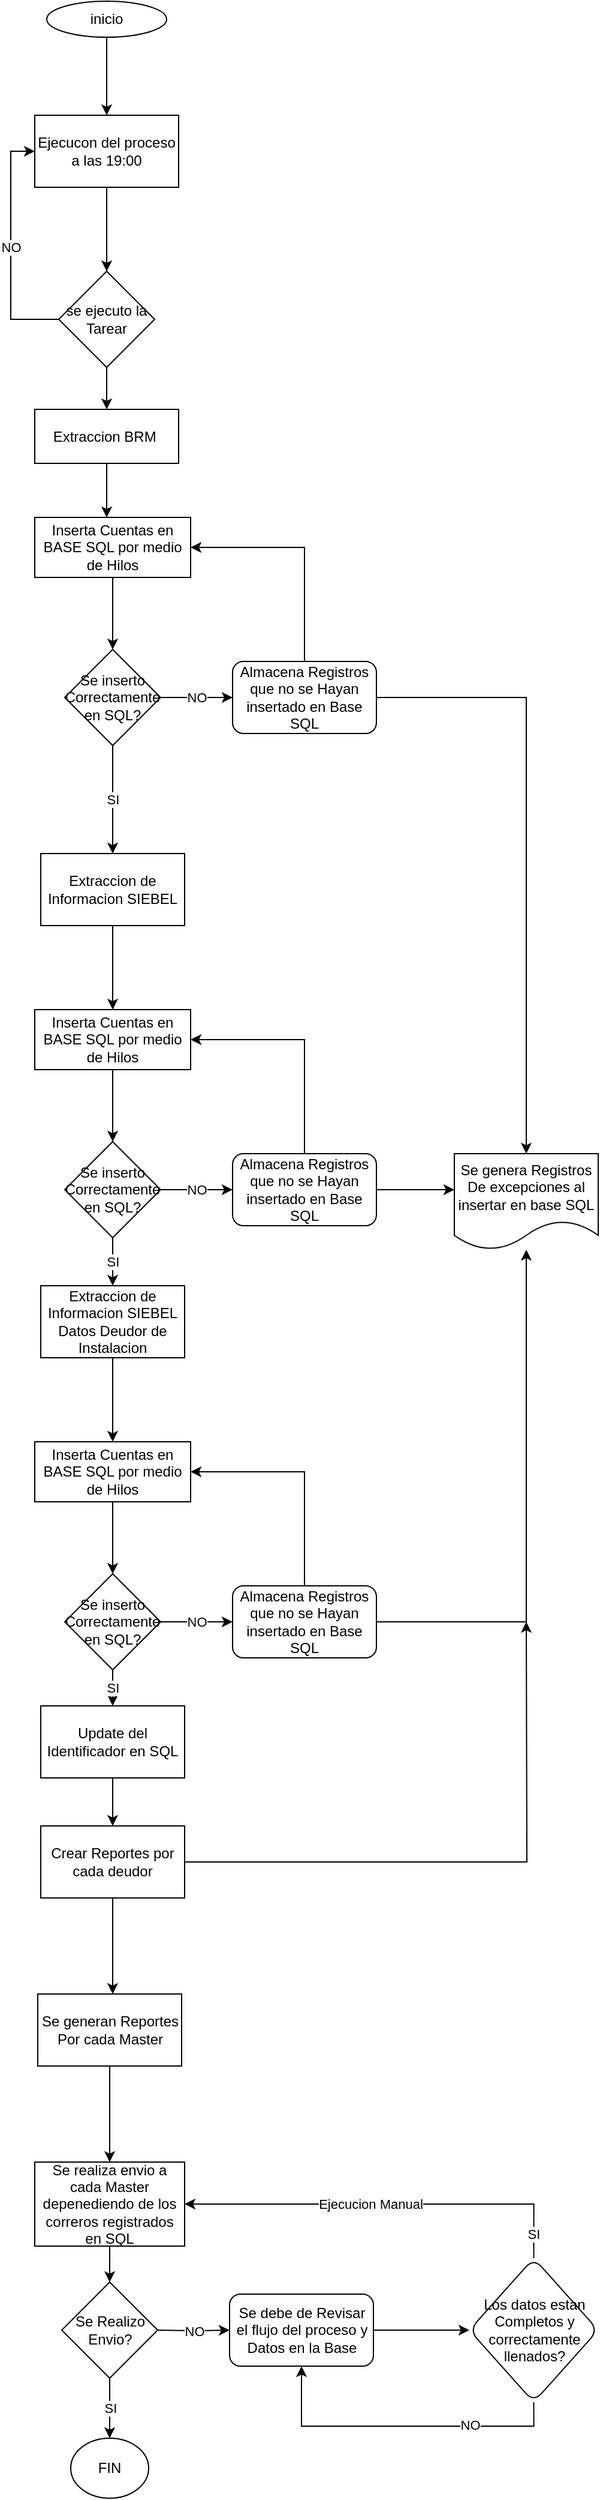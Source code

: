 <mxfile version="20.0.2" type="github">
  <diagram id="C5RBs43oDa-KdzZeNtuy" name="Page-1">
    <mxGraphModel dx="1422" dy="794" grid="1" gridSize="10" guides="1" tooltips="1" connect="1" arrows="1" fold="1" page="1" pageScale="1" pageWidth="1169" pageHeight="827" math="0" shadow="0">
      <root>
        <mxCell id="WIyWlLk6GJQsqaUBKTNV-0" />
        <mxCell id="WIyWlLk6GJQsqaUBKTNV-1" parent="WIyWlLk6GJQsqaUBKTNV-0" />
        <mxCell id="ma_xUJJQYZRl7cMmjxmt-3" value="" style="edgeStyle=orthogonalEdgeStyle;rounded=0;orthogonalLoop=1;jettySize=auto;html=1;" edge="1" parent="WIyWlLk6GJQsqaUBKTNV-1" source="ma_xUJJQYZRl7cMmjxmt-1" target="ma_xUJJQYZRl7cMmjxmt-2">
          <mxGeometry relative="1" as="geometry" />
        </mxCell>
        <mxCell id="ma_xUJJQYZRl7cMmjxmt-1" value="inicio" style="ellipse;whiteSpace=wrap;html=1;" vertex="1" parent="WIyWlLk6GJQsqaUBKTNV-1">
          <mxGeometry x="350" y="40" width="100" height="30" as="geometry" />
        </mxCell>
        <mxCell id="ma_xUJJQYZRl7cMmjxmt-5" value="" style="edgeStyle=orthogonalEdgeStyle;rounded=0;orthogonalLoop=1;jettySize=auto;html=1;" edge="1" parent="WIyWlLk6GJQsqaUBKTNV-1" source="ma_xUJJQYZRl7cMmjxmt-2" target="ma_xUJJQYZRl7cMmjxmt-4">
          <mxGeometry relative="1" as="geometry" />
        </mxCell>
        <mxCell id="ma_xUJJQYZRl7cMmjxmt-2" value="Ejecucon del proceso a las 19:00" style="whiteSpace=wrap;html=1;" vertex="1" parent="WIyWlLk6GJQsqaUBKTNV-1">
          <mxGeometry x="340" y="135" width="120" height="60" as="geometry" />
        </mxCell>
        <mxCell id="ma_xUJJQYZRl7cMmjxmt-6" value="NO" style="edgeStyle=orthogonalEdgeStyle;rounded=0;orthogonalLoop=1;jettySize=auto;html=1;exitX=0;exitY=0.5;exitDx=0;exitDy=0;entryX=0;entryY=0.5;entryDx=0;entryDy=0;" edge="1" parent="WIyWlLk6GJQsqaUBKTNV-1" source="ma_xUJJQYZRl7cMmjxmt-4" target="ma_xUJJQYZRl7cMmjxmt-2">
          <mxGeometry relative="1" as="geometry" />
        </mxCell>
        <mxCell id="ma_xUJJQYZRl7cMmjxmt-8" value="" style="edgeStyle=orthogonalEdgeStyle;rounded=0;orthogonalLoop=1;jettySize=auto;html=1;" edge="1" parent="WIyWlLk6GJQsqaUBKTNV-1" source="ma_xUJJQYZRl7cMmjxmt-4" target="ma_xUJJQYZRl7cMmjxmt-7">
          <mxGeometry relative="1" as="geometry" />
        </mxCell>
        <mxCell id="ma_xUJJQYZRl7cMmjxmt-4" value="se ejecuto la Tarear" style="rhombus;whiteSpace=wrap;html=1;" vertex="1" parent="WIyWlLk6GJQsqaUBKTNV-1">
          <mxGeometry x="360" y="265" width="80" height="80" as="geometry" />
        </mxCell>
        <mxCell id="ma_xUJJQYZRl7cMmjxmt-10" value="" style="edgeStyle=orthogonalEdgeStyle;rounded=0;orthogonalLoop=1;jettySize=auto;html=1;" edge="1" parent="WIyWlLk6GJQsqaUBKTNV-1" source="ma_xUJJQYZRl7cMmjxmt-7">
          <mxGeometry relative="1" as="geometry">
            <mxPoint x="400" y="470" as="targetPoint" />
          </mxGeometry>
        </mxCell>
        <mxCell id="ma_xUJJQYZRl7cMmjxmt-7" value="Extraccion BRM&amp;nbsp;" style="whiteSpace=wrap;html=1;" vertex="1" parent="WIyWlLk6GJQsqaUBKTNV-1">
          <mxGeometry x="340" y="380" width="120" height="45" as="geometry" />
        </mxCell>
        <mxCell id="ma_xUJJQYZRl7cMmjxmt-15" value="" style="edgeStyle=orthogonalEdgeStyle;rounded=0;orthogonalLoop=1;jettySize=auto;html=1;" edge="1" parent="WIyWlLk6GJQsqaUBKTNV-1" source="ma_xUJJQYZRl7cMmjxmt-13" target="ma_xUJJQYZRl7cMmjxmt-14">
          <mxGeometry relative="1" as="geometry" />
        </mxCell>
        <mxCell id="ma_xUJJQYZRl7cMmjxmt-13" value="Inserta Cuentas en BASE SQL por medio de Hilos" style="whiteSpace=wrap;html=1;" vertex="1" parent="WIyWlLk6GJQsqaUBKTNV-1">
          <mxGeometry x="340" y="470" width="130" height="50" as="geometry" />
        </mxCell>
        <mxCell id="ma_xUJJQYZRl7cMmjxmt-17" value="NO" style="edgeStyle=orthogonalEdgeStyle;rounded=0;orthogonalLoop=1;jettySize=auto;html=1;" edge="1" parent="WIyWlLk6GJQsqaUBKTNV-1" source="ma_xUJJQYZRl7cMmjxmt-14" target="ma_xUJJQYZRl7cMmjxmt-16">
          <mxGeometry relative="1" as="geometry" />
        </mxCell>
        <mxCell id="ma_xUJJQYZRl7cMmjxmt-22" value="SI" style="edgeStyle=orthogonalEdgeStyle;rounded=0;orthogonalLoop=1;jettySize=auto;html=1;" edge="1" parent="WIyWlLk6GJQsqaUBKTNV-1" source="ma_xUJJQYZRl7cMmjxmt-14" target="ma_xUJJQYZRl7cMmjxmt-21">
          <mxGeometry relative="1" as="geometry">
            <Array as="points">
              <mxPoint x="405" y="680" />
              <mxPoint x="405" y="680" />
            </Array>
          </mxGeometry>
        </mxCell>
        <mxCell id="ma_xUJJQYZRl7cMmjxmt-14" value="Se inserto Correctamente en SQL?" style="rhombus;whiteSpace=wrap;html=1;" vertex="1" parent="WIyWlLk6GJQsqaUBKTNV-1">
          <mxGeometry x="365" y="580" width="80" height="80" as="geometry" />
        </mxCell>
        <mxCell id="ma_xUJJQYZRl7cMmjxmt-18" style="edgeStyle=orthogonalEdgeStyle;rounded=0;orthogonalLoop=1;jettySize=auto;html=1;exitX=0.5;exitY=0;exitDx=0;exitDy=0;entryX=1;entryY=0.5;entryDx=0;entryDy=0;" edge="1" parent="WIyWlLk6GJQsqaUBKTNV-1" source="ma_xUJJQYZRl7cMmjxmt-16" target="ma_xUJJQYZRl7cMmjxmt-13">
          <mxGeometry relative="1" as="geometry" />
        </mxCell>
        <mxCell id="ma_xUJJQYZRl7cMmjxmt-20" value="" style="edgeStyle=orthogonalEdgeStyle;rounded=0;orthogonalLoop=1;jettySize=auto;html=1;entryX=0.5;entryY=0;entryDx=0;entryDy=0;" edge="1" parent="WIyWlLk6GJQsqaUBKTNV-1" source="ma_xUJJQYZRl7cMmjxmt-16" target="ma_xUJJQYZRl7cMmjxmt-42">
          <mxGeometry relative="1" as="geometry">
            <mxPoint x="690" y="620" as="targetPoint" />
          </mxGeometry>
        </mxCell>
        <mxCell id="ma_xUJJQYZRl7cMmjxmt-16" value="Almacena Registros que no se Hayan insertado en Base SQL" style="rounded=1;whiteSpace=wrap;html=1;" vertex="1" parent="WIyWlLk6GJQsqaUBKTNV-1">
          <mxGeometry x="505" y="590" width="120" height="60" as="geometry" />
        </mxCell>
        <mxCell id="ma_xUJJQYZRl7cMmjxmt-24" value="" style="edgeStyle=orthogonalEdgeStyle;rounded=0;orthogonalLoop=1;jettySize=auto;html=1;" edge="1" parent="WIyWlLk6GJQsqaUBKTNV-1" source="ma_xUJJQYZRl7cMmjxmt-21">
          <mxGeometry relative="1" as="geometry">
            <mxPoint x="405" y="880" as="targetPoint" />
          </mxGeometry>
        </mxCell>
        <mxCell id="ma_xUJJQYZRl7cMmjxmt-21" value="Extraccion de Informacion SIEBEL" style="whiteSpace=wrap;html=1;" vertex="1" parent="WIyWlLk6GJQsqaUBKTNV-1">
          <mxGeometry x="345" y="750" width="120" height="60" as="geometry" />
        </mxCell>
        <mxCell id="ma_xUJJQYZRl7cMmjxmt-25" value="" style="edgeStyle=orthogonalEdgeStyle;rounded=0;orthogonalLoop=1;jettySize=auto;html=1;" edge="1" parent="WIyWlLk6GJQsqaUBKTNV-1" source="ma_xUJJQYZRl7cMmjxmt-26" target="ma_xUJJQYZRl7cMmjxmt-28">
          <mxGeometry relative="1" as="geometry" />
        </mxCell>
        <mxCell id="ma_xUJJQYZRl7cMmjxmt-26" value="Inserta Cuentas en BASE SQL por medio de Hilos" style="whiteSpace=wrap;html=1;" vertex="1" parent="WIyWlLk6GJQsqaUBKTNV-1">
          <mxGeometry x="340" y="880" width="130" height="50" as="geometry" />
        </mxCell>
        <mxCell id="ma_xUJJQYZRl7cMmjxmt-27" value="NO" style="edgeStyle=orthogonalEdgeStyle;rounded=0;orthogonalLoop=1;jettySize=auto;html=1;" edge="1" parent="WIyWlLk6GJQsqaUBKTNV-1" source="ma_xUJJQYZRl7cMmjxmt-28" target="ma_xUJJQYZRl7cMmjxmt-31">
          <mxGeometry relative="1" as="geometry" />
        </mxCell>
        <mxCell id="ma_xUJJQYZRl7cMmjxmt-43" value="SI" style="edgeStyle=orthogonalEdgeStyle;rounded=0;orthogonalLoop=1;jettySize=auto;html=1;exitX=0.5;exitY=1;exitDx=0;exitDy=0;entryX=0.5;entryY=0;entryDx=0;entryDy=0;" edge="1" parent="WIyWlLk6GJQsqaUBKTNV-1" source="ma_xUJJQYZRl7cMmjxmt-28" target="ma_xUJJQYZRl7cMmjxmt-34">
          <mxGeometry relative="1" as="geometry" />
        </mxCell>
        <mxCell id="ma_xUJJQYZRl7cMmjxmt-28" value="Se inserto Correctamente en SQL?" style="rhombus;whiteSpace=wrap;html=1;" vertex="1" parent="WIyWlLk6GJQsqaUBKTNV-1">
          <mxGeometry x="365" y="990" width="80" height="80" as="geometry" />
        </mxCell>
        <mxCell id="ma_xUJJQYZRl7cMmjxmt-29" style="edgeStyle=orthogonalEdgeStyle;rounded=0;orthogonalLoop=1;jettySize=auto;html=1;exitX=0.5;exitY=0;exitDx=0;exitDy=0;entryX=1;entryY=0.5;entryDx=0;entryDy=0;" edge="1" parent="WIyWlLk6GJQsqaUBKTNV-1" source="ma_xUJJQYZRl7cMmjxmt-31" target="ma_xUJJQYZRl7cMmjxmt-26">
          <mxGeometry relative="1" as="geometry" />
        </mxCell>
        <mxCell id="ma_xUJJQYZRl7cMmjxmt-30" value="" style="edgeStyle=orthogonalEdgeStyle;rounded=0;orthogonalLoop=1;jettySize=auto;html=1;" edge="1" parent="WIyWlLk6GJQsqaUBKTNV-1" source="ma_xUJJQYZRl7cMmjxmt-31">
          <mxGeometry relative="1" as="geometry">
            <mxPoint x="690" y="1030" as="targetPoint" />
          </mxGeometry>
        </mxCell>
        <mxCell id="ma_xUJJQYZRl7cMmjxmt-31" value="Almacena Registros que no se Hayan insertado en Base SQL" style="rounded=1;whiteSpace=wrap;html=1;" vertex="1" parent="WIyWlLk6GJQsqaUBKTNV-1">
          <mxGeometry x="505" y="1000" width="120" height="60" as="geometry" />
        </mxCell>
        <mxCell id="ma_xUJJQYZRl7cMmjxmt-33" value="" style="edgeStyle=orthogonalEdgeStyle;rounded=0;orthogonalLoop=1;jettySize=auto;html=1;" edge="1" parent="WIyWlLk6GJQsqaUBKTNV-1" source="ma_xUJJQYZRl7cMmjxmt-34">
          <mxGeometry relative="1" as="geometry">
            <mxPoint x="405" y="1240" as="targetPoint" />
          </mxGeometry>
        </mxCell>
        <mxCell id="ma_xUJJQYZRl7cMmjxmt-34" value="Extraccion de Informacion SIEBEL&lt;br&gt;Datos Deudor de Instalacion" style="whiteSpace=wrap;html=1;" vertex="1" parent="WIyWlLk6GJQsqaUBKTNV-1">
          <mxGeometry x="345" y="1110" width="120" height="60" as="geometry" />
        </mxCell>
        <mxCell id="ma_xUJJQYZRl7cMmjxmt-35" value="" style="edgeStyle=orthogonalEdgeStyle;rounded=0;orthogonalLoop=1;jettySize=auto;html=1;" edge="1" parent="WIyWlLk6GJQsqaUBKTNV-1" source="ma_xUJJQYZRl7cMmjxmt-36" target="ma_xUJJQYZRl7cMmjxmt-38">
          <mxGeometry relative="1" as="geometry" />
        </mxCell>
        <mxCell id="ma_xUJJQYZRl7cMmjxmt-36" value="Inserta Cuentas en BASE SQL por medio de Hilos" style="whiteSpace=wrap;html=1;" vertex="1" parent="WIyWlLk6GJQsqaUBKTNV-1">
          <mxGeometry x="340" y="1240" width="130" height="50" as="geometry" />
        </mxCell>
        <mxCell id="ma_xUJJQYZRl7cMmjxmt-37" value="NO" style="edgeStyle=orthogonalEdgeStyle;rounded=0;orthogonalLoop=1;jettySize=auto;html=1;" edge="1" parent="WIyWlLk6GJQsqaUBKTNV-1" source="ma_xUJJQYZRl7cMmjxmt-38" target="ma_xUJJQYZRl7cMmjxmt-41">
          <mxGeometry relative="1" as="geometry" />
        </mxCell>
        <mxCell id="ma_xUJJQYZRl7cMmjxmt-47" value="SI" style="edgeStyle=orthogonalEdgeStyle;rounded=0;orthogonalLoop=1;jettySize=auto;html=1;" edge="1" parent="WIyWlLk6GJQsqaUBKTNV-1" source="ma_xUJJQYZRl7cMmjxmt-38" target="ma_xUJJQYZRl7cMmjxmt-46">
          <mxGeometry relative="1" as="geometry" />
        </mxCell>
        <mxCell id="ma_xUJJQYZRl7cMmjxmt-38" value="Se inserto Correctamente en SQL?" style="rhombus;whiteSpace=wrap;html=1;" vertex="1" parent="WIyWlLk6GJQsqaUBKTNV-1">
          <mxGeometry x="365" y="1350" width="80" height="80" as="geometry" />
        </mxCell>
        <mxCell id="ma_xUJJQYZRl7cMmjxmt-39" style="edgeStyle=orthogonalEdgeStyle;rounded=0;orthogonalLoop=1;jettySize=auto;html=1;exitX=0.5;exitY=0;exitDx=0;exitDy=0;entryX=1;entryY=0.5;entryDx=0;entryDy=0;" edge="1" parent="WIyWlLk6GJQsqaUBKTNV-1" source="ma_xUJJQYZRl7cMmjxmt-41" target="ma_xUJJQYZRl7cMmjxmt-36">
          <mxGeometry relative="1" as="geometry" />
        </mxCell>
        <mxCell id="ma_xUJJQYZRl7cMmjxmt-40" value="" style="edgeStyle=orthogonalEdgeStyle;rounded=0;orthogonalLoop=1;jettySize=auto;html=1;" edge="1" parent="WIyWlLk6GJQsqaUBKTNV-1" source="ma_xUJJQYZRl7cMmjxmt-41" target="ma_xUJJQYZRl7cMmjxmt-42">
          <mxGeometry relative="1" as="geometry" />
        </mxCell>
        <mxCell id="ma_xUJJQYZRl7cMmjxmt-41" value="Almacena Registros que no se Hayan insertado en Base SQL" style="rounded=1;whiteSpace=wrap;html=1;" vertex="1" parent="WIyWlLk6GJQsqaUBKTNV-1">
          <mxGeometry x="505" y="1360" width="120" height="60" as="geometry" />
        </mxCell>
        <mxCell id="ma_xUJJQYZRl7cMmjxmt-42" value="Se genera Registros De excepciones al insertar en base SQL" style="shape=document;whiteSpace=wrap;html=1;boundedLbl=1;rounded=1;" vertex="1" parent="WIyWlLk6GJQsqaUBKTNV-1">
          <mxGeometry x="690" y="1000" width="120" height="80" as="geometry" />
        </mxCell>
        <mxCell id="ma_xUJJQYZRl7cMmjxmt-52" value="" style="edgeStyle=orthogonalEdgeStyle;rounded=0;orthogonalLoop=1;jettySize=auto;html=1;" edge="1" parent="WIyWlLk6GJQsqaUBKTNV-1" source="ma_xUJJQYZRl7cMmjxmt-46" target="ma_xUJJQYZRl7cMmjxmt-51">
          <mxGeometry relative="1" as="geometry" />
        </mxCell>
        <mxCell id="ma_xUJJQYZRl7cMmjxmt-46" value="Update del Identificador en SQL" style="whiteSpace=wrap;html=1;" vertex="1" parent="WIyWlLk6GJQsqaUBKTNV-1">
          <mxGeometry x="345" y="1460" width="120" height="60" as="geometry" />
        </mxCell>
        <mxCell id="ma_xUJJQYZRl7cMmjxmt-53" style="edgeStyle=orthogonalEdgeStyle;rounded=0;orthogonalLoop=1;jettySize=auto;html=1;exitX=1;exitY=0.5;exitDx=0;exitDy=0;" edge="1" parent="WIyWlLk6GJQsqaUBKTNV-1" source="ma_xUJJQYZRl7cMmjxmt-51">
          <mxGeometry relative="1" as="geometry">
            <mxPoint x="750" y="1390" as="targetPoint" />
          </mxGeometry>
        </mxCell>
        <mxCell id="ma_xUJJQYZRl7cMmjxmt-55" value="" style="edgeStyle=orthogonalEdgeStyle;rounded=0;orthogonalLoop=1;jettySize=auto;html=1;" edge="1" parent="WIyWlLk6GJQsqaUBKTNV-1" source="ma_xUJJQYZRl7cMmjxmt-51">
          <mxGeometry relative="1" as="geometry">
            <mxPoint x="405" y="1700" as="targetPoint" />
          </mxGeometry>
        </mxCell>
        <mxCell id="ma_xUJJQYZRl7cMmjxmt-51" value="Crear Reportes por cada deudor" style="whiteSpace=wrap;html=1;" vertex="1" parent="WIyWlLk6GJQsqaUBKTNV-1">
          <mxGeometry x="345" y="1560" width="120" height="60" as="geometry" />
        </mxCell>
        <mxCell id="ma_xUJJQYZRl7cMmjxmt-63" value="" style="edgeStyle=orthogonalEdgeStyle;rounded=0;orthogonalLoop=1;jettySize=auto;html=1;" edge="1" parent="WIyWlLk6GJQsqaUBKTNV-1" source="ma_xUJJQYZRl7cMmjxmt-60" target="ma_xUJJQYZRl7cMmjxmt-62">
          <mxGeometry relative="1" as="geometry" />
        </mxCell>
        <mxCell id="ma_xUJJQYZRl7cMmjxmt-60" value="Se generan Reportes Por cada Master" style="whiteSpace=wrap;html=1;" vertex="1" parent="WIyWlLk6GJQsqaUBKTNV-1">
          <mxGeometry x="342.5" y="1700" width="120" height="60" as="geometry" />
        </mxCell>
        <mxCell id="ma_xUJJQYZRl7cMmjxmt-67" style="edgeStyle=orthogonalEdgeStyle;rounded=0;orthogonalLoop=1;jettySize=auto;html=1;exitX=0.5;exitY=1;exitDx=0;exitDy=0;entryX=0.5;entryY=0;entryDx=0;entryDy=0;" edge="1" parent="WIyWlLk6GJQsqaUBKTNV-1" source="ma_xUJJQYZRl7cMmjxmt-62">
          <mxGeometry relative="1" as="geometry">
            <mxPoint x="402.5" y="1940" as="targetPoint" />
          </mxGeometry>
        </mxCell>
        <mxCell id="ma_xUJJQYZRl7cMmjxmt-62" value="Se realiza envio a cada Master depenediendo de los correros registrados en SQL" style="whiteSpace=wrap;html=1;" vertex="1" parent="WIyWlLk6GJQsqaUBKTNV-1">
          <mxGeometry x="340" y="1840" width="125" height="70" as="geometry" />
        </mxCell>
        <mxCell id="ma_xUJJQYZRl7cMmjxmt-64" value="NO" style="edgeStyle=orthogonalEdgeStyle;rounded=0;orthogonalLoop=1;jettySize=auto;html=1;" edge="1" parent="WIyWlLk6GJQsqaUBKTNV-1" target="ma_xUJJQYZRl7cMmjxmt-66">
          <mxGeometry relative="1" as="geometry">
            <mxPoint x="442.5" y="1980" as="sourcePoint" />
          </mxGeometry>
        </mxCell>
        <mxCell id="ma_xUJJQYZRl7cMmjxmt-69" value="SI" style="edgeStyle=orthogonalEdgeStyle;rounded=0;orthogonalLoop=1;jettySize=auto;html=1;" edge="1" parent="WIyWlLk6GJQsqaUBKTNV-1" source="ma_xUJJQYZRl7cMmjxmt-65" target="ma_xUJJQYZRl7cMmjxmt-68">
          <mxGeometry relative="1" as="geometry" />
        </mxCell>
        <mxCell id="ma_xUJJQYZRl7cMmjxmt-65" value="Se Realizo Envio?" style="rhombus;whiteSpace=wrap;html=1;" vertex="1" parent="WIyWlLk6GJQsqaUBKTNV-1">
          <mxGeometry x="362.5" y="1940" width="80" height="80" as="geometry" />
        </mxCell>
        <mxCell id="ma_xUJJQYZRl7cMmjxmt-75" value="" style="edgeStyle=orthogonalEdgeStyle;rounded=0;orthogonalLoop=1;jettySize=auto;html=1;" edge="1" parent="WIyWlLk6GJQsqaUBKTNV-1" source="ma_xUJJQYZRl7cMmjxmt-66" target="ma_xUJJQYZRl7cMmjxmt-74">
          <mxGeometry relative="1" as="geometry" />
        </mxCell>
        <mxCell id="ma_xUJJQYZRl7cMmjxmt-66" value="Se debe de Revisar el flujo del proceso y Datos en la Base" style="rounded=1;whiteSpace=wrap;html=1;" vertex="1" parent="WIyWlLk6GJQsqaUBKTNV-1">
          <mxGeometry x="502.5" y="1950" width="120" height="60" as="geometry" />
        </mxCell>
        <mxCell id="ma_xUJJQYZRl7cMmjxmt-68" value="FIN" style="ellipse;whiteSpace=wrap;html=1;" vertex="1" parent="WIyWlLk6GJQsqaUBKTNV-1">
          <mxGeometry x="370" y="2070" width="65" height="50" as="geometry" />
        </mxCell>
        <mxCell id="ma_xUJJQYZRl7cMmjxmt-76" value="SI" style="edgeStyle=orthogonalEdgeStyle;rounded=0;orthogonalLoop=1;jettySize=auto;html=1;exitX=0.5;exitY=0;exitDx=0;exitDy=0;entryX=1;entryY=0.5;entryDx=0;entryDy=0;" edge="1" parent="WIyWlLk6GJQsqaUBKTNV-1" source="ma_xUJJQYZRl7cMmjxmt-74" target="ma_xUJJQYZRl7cMmjxmt-62">
          <mxGeometry x="-0.881" relative="1" as="geometry">
            <mxPoint as="offset" />
          </mxGeometry>
        </mxCell>
        <mxCell id="ma_xUJJQYZRl7cMmjxmt-79" value="Ejecucion Manual&lt;br&gt;" style="edgeLabel;html=1;align=center;verticalAlign=middle;resizable=0;points=[];" vertex="1" connectable="0" parent="ma_xUJJQYZRl7cMmjxmt-76">
          <mxGeometry x="-0.237" y="-2" relative="1" as="geometry">
            <mxPoint x="-53" y="2" as="offset" />
          </mxGeometry>
        </mxCell>
        <mxCell id="ma_xUJJQYZRl7cMmjxmt-77" style="edgeStyle=orthogonalEdgeStyle;rounded=0;orthogonalLoop=1;jettySize=auto;html=1;exitX=0.5;exitY=1;exitDx=0;exitDy=0;entryX=0.5;entryY=1;entryDx=0;entryDy=0;" edge="1" parent="WIyWlLk6GJQsqaUBKTNV-1" source="ma_xUJJQYZRl7cMmjxmt-74" target="ma_xUJJQYZRl7cMmjxmt-66">
          <mxGeometry relative="1" as="geometry" />
        </mxCell>
        <mxCell id="ma_xUJJQYZRl7cMmjxmt-78" value="NO" style="edgeLabel;html=1;align=center;verticalAlign=middle;resizable=0;points=[];" vertex="1" connectable="0" parent="ma_xUJJQYZRl7cMmjxmt-77">
          <mxGeometry x="-0.444" y="-1" relative="1" as="geometry">
            <mxPoint as="offset" />
          </mxGeometry>
        </mxCell>
        <mxCell id="ma_xUJJQYZRl7cMmjxmt-74" value="Los datos estan Completos y correctamente llenados?" style="rhombus;whiteSpace=wrap;html=1;rounded=1;" vertex="1" parent="WIyWlLk6GJQsqaUBKTNV-1">
          <mxGeometry x="702.5" y="1920" width="107.5" height="120" as="geometry" />
        </mxCell>
      </root>
    </mxGraphModel>
  </diagram>
</mxfile>
